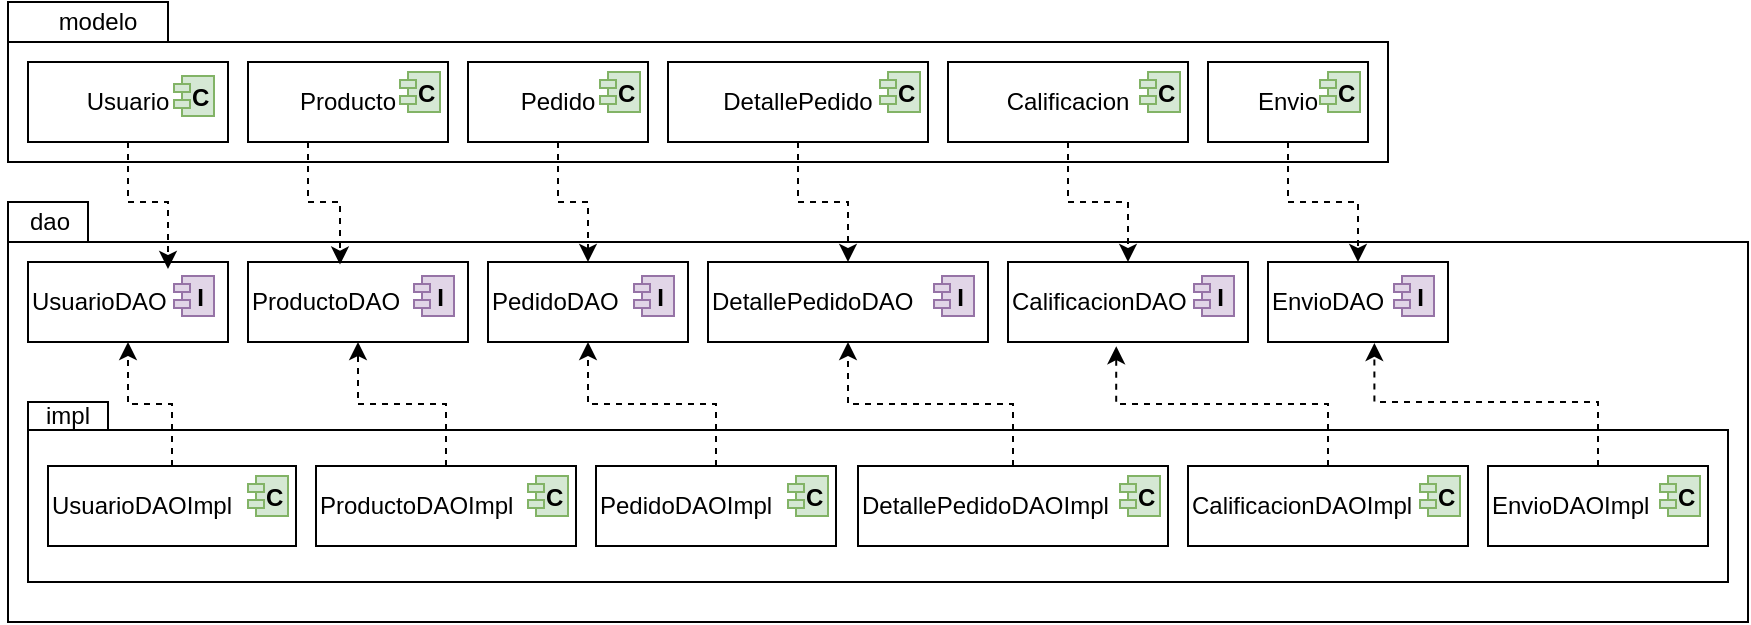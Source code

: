 <mxfile version="27.1.1">
  <diagram name="Page-1" id="5f0bae14-7c28-e335-631c-24af17079c00">
    <mxGraphModel dx="1042" dy="623" grid="1" gridSize="10" guides="1" tooltips="1" connect="1" arrows="1" fold="1" page="1" pageScale="1" pageWidth="1100" pageHeight="850" background="none" math="0" shadow="0">
      <root>
        <mxCell id="0" />
        <mxCell id="1" parent="0" />
        <mxCell id="nEHZYCnmIB39ogrnqSOL-1" value="" style="shape=folder;fontStyle=1;spacingTop=10;tabWidth=80;tabHeight=20;tabPosition=left;html=1;whiteSpace=wrap;" vertex="1" parent="1">
          <mxGeometry x="200" y="150" width="690" height="80" as="geometry" />
        </mxCell>
        <mxCell id="nEHZYCnmIB39ogrnqSOL-2" value="Usuario" style="html=1;dropTarget=0;whiteSpace=wrap;" vertex="1" parent="1">
          <mxGeometry x="210" y="180" width="100" height="40" as="geometry" />
        </mxCell>
        <mxCell id="nEHZYCnmIB39ogrnqSOL-3" value="  C" style="shape=module;jettyWidth=8;jettyHeight=4;fillColor=#d5e8d4;strokeColor=#82b366;fontStyle=1" vertex="1" parent="nEHZYCnmIB39ogrnqSOL-2">
          <mxGeometry x="1" width="20" height="20" relative="1" as="geometry">
            <mxPoint x="-27" y="7" as="offset" />
          </mxGeometry>
        </mxCell>
        <mxCell id="nEHZYCnmIB39ogrnqSOL-4" value="modelo" style="text;strokeColor=none;align=center;fillColor=none;html=1;verticalAlign=middle;whiteSpace=wrap;rounded=0;" vertex="1" parent="1">
          <mxGeometry x="220" y="150" width="50" height="20" as="geometry" />
        </mxCell>
        <mxCell id="nEHZYCnmIB39ogrnqSOL-5" value="Producto" style="html=1;dropTarget=0;whiteSpace=wrap;fontStyle=0" vertex="1" parent="1">
          <mxGeometry x="320" y="180" width="100" height="40" as="geometry" />
        </mxCell>
        <mxCell id="nEHZYCnmIB39ogrnqSOL-6" value="  C" style="shape=module;jettyWidth=8;jettyHeight=4;fontStyle=1;fillColor=#d5e8d4;strokeColor=#82b366;" vertex="1" parent="nEHZYCnmIB39ogrnqSOL-5">
          <mxGeometry x="1" width="20" height="20" relative="1" as="geometry">
            <mxPoint x="-24" y="5" as="offset" />
          </mxGeometry>
        </mxCell>
        <mxCell id="nEHZYCnmIB39ogrnqSOL-7" value="Pedido" style="html=1;dropTarget=0;whiteSpace=wrap;" vertex="1" parent="1">
          <mxGeometry x="430" y="180" width="90" height="40" as="geometry" />
        </mxCell>
        <mxCell id="nEHZYCnmIB39ogrnqSOL-8" value="  C" style="shape=module;jettyWidth=8;jettyHeight=4;fillColor=#d5e8d4;strokeColor=#82b366;fontStyle=1" vertex="1" parent="nEHZYCnmIB39ogrnqSOL-7">
          <mxGeometry x="1" width="20" height="20" relative="1" as="geometry">
            <mxPoint x="-24" y="5" as="offset" />
          </mxGeometry>
        </mxCell>
        <mxCell id="nEHZYCnmIB39ogrnqSOL-9" value="DetallePedido" style="html=1;dropTarget=0;whiteSpace=wrap;" vertex="1" parent="1">
          <mxGeometry x="530" y="180" width="130" height="40" as="geometry" />
        </mxCell>
        <mxCell id="nEHZYCnmIB39ogrnqSOL-10" value="  C" style="shape=module;jettyWidth=8;jettyHeight=4;fontStyle=1;fillColor=#d5e8d4;strokeColor=#82b366;" vertex="1" parent="nEHZYCnmIB39ogrnqSOL-9">
          <mxGeometry x="1" width="20" height="20" relative="1" as="geometry">
            <mxPoint x="-24" y="5" as="offset" />
          </mxGeometry>
        </mxCell>
        <mxCell id="nEHZYCnmIB39ogrnqSOL-11" value="Calificacion" style="html=1;dropTarget=0;whiteSpace=wrap;" vertex="1" parent="1">
          <mxGeometry x="670" y="180" width="120" height="40" as="geometry" />
        </mxCell>
        <mxCell id="nEHZYCnmIB39ogrnqSOL-12" value="  C" style="shape=module;jettyWidth=8;jettyHeight=4;fillColor=#d5e8d4;strokeColor=#82b366;fontStyle=1" vertex="1" parent="nEHZYCnmIB39ogrnqSOL-11">
          <mxGeometry x="1" width="20" height="20" relative="1" as="geometry">
            <mxPoint x="-24" y="5" as="offset" />
          </mxGeometry>
        </mxCell>
        <mxCell id="nEHZYCnmIB39ogrnqSOL-13" value="Envio" style="html=1;dropTarget=0;whiteSpace=wrap;" vertex="1" parent="1">
          <mxGeometry x="800" y="180" width="80" height="40" as="geometry" />
        </mxCell>
        <mxCell id="nEHZYCnmIB39ogrnqSOL-14" value="  C" style="shape=module;jettyWidth=8;jettyHeight=4;fontStyle=1;fillColor=#d5e8d4;strokeColor=#82b366;" vertex="1" parent="nEHZYCnmIB39ogrnqSOL-13">
          <mxGeometry x="1" width="20" height="20" relative="1" as="geometry">
            <mxPoint x="-24" y="5" as="offset" />
          </mxGeometry>
        </mxCell>
        <mxCell id="nEHZYCnmIB39ogrnqSOL-15" value="" style="shape=folder;fontStyle=1;spacingTop=10;tabWidth=40;tabHeight=20;tabPosition=left;html=1;whiteSpace=wrap;" vertex="1" parent="1">
          <mxGeometry x="200" y="250" width="870" height="210" as="geometry" />
        </mxCell>
        <mxCell id="nEHZYCnmIB39ogrnqSOL-16" value="UsuarioDAO" style="html=1;dropTarget=0;whiteSpace=wrap;align=left;" vertex="1" parent="1">
          <mxGeometry x="210" y="280" width="100" height="40" as="geometry" />
        </mxCell>
        <mxCell id="nEHZYCnmIB39ogrnqSOL-17" value="  I" style="shape=module;jettyWidth=8;jettyHeight=4;fontStyle=1;fillColor=#e1d5e7;strokeColor=#9673a6;" vertex="1" parent="nEHZYCnmIB39ogrnqSOL-16">
          <mxGeometry x="1" width="20" height="20" relative="1" as="geometry">
            <mxPoint x="-27" y="7" as="offset" />
          </mxGeometry>
        </mxCell>
        <mxCell id="nEHZYCnmIB39ogrnqSOL-18" value="dao" style="text;strokeColor=none;align=center;fillColor=none;html=1;verticalAlign=middle;whiteSpace=wrap;rounded=0;" vertex="1" parent="1">
          <mxGeometry x="196" y="250" width="50" height="20" as="geometry" />
        </mxCell>
        <mxCell id="nEHZYCnmIB39ogrnqSOL-41" value="" style="shape=folder;fontStyle=1;spacingTop=10;tabWidth=40;tabHeight=14;tabPosition=left;html=1;whiteSpace=wrap;" vertex="1" parent="1">
          <mxGeometry x="210" y="350" width="850" height="90" as="geometry" />
        </mxCell>
        <mxCell id="nEHZYCnmIB39ogrnqSOL-54" style="edgeStyle=orthogonalEdgeStyle;rounded=0;orthogonalLoop=1;jettySize=auto;html=1;entryX=0.5;entryY=1;entryDx=0;entryDy=0;dashed=1;" edge="1" parent="1" source="nEHZYCnmIB39ogrnqSOL-29" target="nEHZYCnmIB39ogrnqSOL-16">
          <mxGeometry relative="1" as="geometry" />
        </mxCell>
        <mxCell id="nEHZYCnmIB39ogrnqSOL-29" value="&lt;span style=&quot;&quot;&gt;UsuarioDAOImpl&lt;/span&gt;" style="html=1;dropTarget=0;whiteSpace=wrap;align=left;" vertex="1" parent="1">
          <mxGeometry x="220" y="382" width="124" height="40" as="geometry" />
        </mxCell>
        <mxCell id="nEHZYCnmIB39ogrnqSOL-30" value="  C" style="shape=module;jettyWidth=8;jettyHeight=4;fontStyle=1;fillColor=#d5e8d4;strokeColor=#82b366;" vertex="1" parent="nEHZYCnmIB39ogrnqSOL-29">
          <mxGeometry x="1" width="20" height="20" relative="1" as="geometry">
            <mxPoint x="-24" y="5" as="offset" />
          </mxGeometry>
        </mxCell>
        <mxCell id="nEHZYCnmIB39ogrnqSOL-31" value="ProductoDAO" style="html=1;dropTarget=0;whiteSpace=wrap;align=left;" vertex="1" parent="1">
          <mxGeometry x="320" y="280" width="110" height="40" as="geometry" />
        </mxCell>
        <mxCell id="nEHZYCnmIB39ogrnqSOL-32" value="  I" style="shape=module;jettyWidth=8;jettyHeight=4;fontStyle=1;fillColor=#e1d5e7;strokeColor=#9673a6;" vertex="1" parent="nEHZYCnmIB39ogrnqSOL-31">
          <mxGeometry x="1" width="20" height="20" relative="1" as="geometry">
            <mxPoint x="-27" y="7" as="offset" />
          </mxGeometry>
        </mxCell>
        <mxCell id="nEHZYCnmIB39ogrnqSOL-33" value="PedidoDAO" style="html=1;dropTarget=0;whiteSpace=wrap;align=left;" vertex="1" parent="1">
          <mxGeometry x="440" y="280" width="100" height="40" as="geometry" />
        </mxCell>
        <mxCell id="nEHZYCnmIB39ogrnqSOL-34" value="  I" style="shape=module;jettyWidth=8;jettyHeight=4;fontStyle=1;fillColor=#e1d5e7;strokeColor=#9673a6;" vertex="1" parent="nEHZYCnmIB39ogrnqSOL-33">
          <mxGeometry x="1" width="20" height="20" relative="1" as="geometry">
            <mxPoint x="-27" y="7" as="offset" />
          </mxGeometry>
        </mxCell>
        <mxCell id="nEHZYCnmIB39ogrnqSOL-35" value="&lt;span style=&quot;text-align: center;&quot;&gt;DetallePedido&lt;/span&gt;DAO" style="html=1;dropTarget=0;whiteSpace=wrap;align=left;" vertex="1" parent="1">
          <mxGeometry x="550" y="280" width="140" height="40" as="geometry" />
        </mxCell>
        <mxCell id="nEHZYCnmIB39ogrnqSOL-36" value="  I" style="shape=module;jettyWidth=8;jettyHeight=4;fontStyle=1;fillColor=#e1d5e7;strokeColor=#9673a6;" vertex="1" parent="nEHZYCnmIB39ogrnqSOL-35">
          <mxGeometry x="1" width="20" height="20" relative="1" as="geometry">
            <mxPoint x="-27" y="7" as="offset" />
          </mxGeometry>
        </mxCell>
        <mxCell id="nEHZYCnmIB39ogrnqSOL-37" value="&lt;span style=&quot;text-align: center;&quot;&gt;Calificacion&lt;/span&gt;DAO" style="html=1;dropTarget=0;whiteSpace=wrap;align=left;" vertex="1" parent="1">
          <mxGeometry x="700" y="280" width="120" height="40" as="geometry" />
        </mxCell>
        <mxCell id="nEHZYCnmIB39ogrnqSOL-38" value="  I" style="shape=module;jettyWidth=8;jettyHeight=4;fontStyle=1;fillColor=#e1d5e7;strokeColor=#9673a6;" vertex="1" parent="nEHZYCnmIB39ogrnqSOL-37">
          <mxGeometry x="1" width="20" height="20" relative="1" as="geometry">
            <mxPoint x="-27" y="7" as="offset" />
          </mxGeometry>
        </mxCell>
        <mxCell id="nEHZYCnmIB39ogrnqSOL-39" value="&lt;span style=&quot;text-align: center;&quot;&gt;Envio&lt;/span&gt;DAO" style="html=1;dropTarget=0;whiteSpace=wrap;align=left;" vertex="1" parent="1">
          <mxGeometry x="830" y="280" width="90" height="40" as="geometry" />
        </mxCell>
        <mxCell id="nEHZYCnmIB39ogrnqSOL-40" value="  I" style="shape=module;jettyWidth=8;jettyHeight=4;fontStyle=1;fillColor=#e1d5e7;strokeColor=#9673a6;" vertex="1" parent="nEHZYCnmIB39ogrnqSOL-39">
          <mxGeometry x="1" width="20" height="20" relative="1" as="geometry">
            <mxPoint x="-27" y="7" as="offset" />
          </mxGeometry>
        </mxCell>
        <mxCell id="nEHZYCnmIB39ogrnqSOL-42" value="impl" style="text;strokeColor=none;align=center;fillColor=none;html=1;verticalAlign=middle;whiteSpace=wrap;rounded=0;" vertex="1" parent="1">
          <mxGeometry x="210" y="347" width="40" height="20" as="geometry" />
        </mxCell>
        <mxCell id="nEHZYCnmIB39ogrnqSOL-58" style="edgeStyle=orthogonalEdgeStyle;rounded=0;orthogonalLoop=1;jettySize=auto;html=1;entryX=0.5;entryY=1;entryDx=0;entryDy=0;dashed=1;" edge="1" parent="1" source="nEHZYCnmIB39ogrnqSOL-43" target="nEHZYCnmIB39ogrnqSOL-31">
          <mxGeometry relative="1" as="geometry" />
        </mxCell>
        <mxCell id="nEHZYCnmIB39ogrnqSOL-43" value="ProductoDAO&lt;span style=&quot;&quot;&gt;Impl&lt;/span&gt;" style="html=1;dropTarget=0;whiteSpace=wrap;align=left;" vertex="1" parent="1">
          <mxGeometry x="354" y="382" width="130" height="40" as="geometry" />
        </mxCell>
        <mxCell id="nEHZYCnmIB39ogrnqSOL-44" value="  C" style="shape=module;jettyWidth=8;jettyHeight=4;fontStyle=1;fillColor=#d5e8d4;strokeColor=#82b366;" vertex="1" parent="nEHZYCnmIB39ogrnqSOL-43">
          <mxGeometry x="1" width="20" height="20" relative="1" as="geometry">
            <mxPoint x="-24" y="5" as="offset" />
          </mxGeometry>
        </mxCell>
        <mxCell id="nEHZYCnmIB39ogrnqSOL-59" style="edgeStyle=orthogonalEdgeStyle;rounded=0;orthogonalLoop=1;jettySize=auto;html=1;entryX=0.5;entryY=1;entryDx=0;entryDy=0;dashed=1;" edge="1" parent="1" source="nEHZYCnmIB39ogrnqSOL-45" target="nEHZYCnmIB39ogrnqSOL-33">
          <mxGeometry relative="1" as="geometry" />
        </mxCell>
        <mxCell id="nEHZYCnmIB39ogrnqSOL-45" value="&lt;span style=&quot;text-align: center;&quot;&gt;Pedido&lt;/span&gt;DAO&lt;span style=&quot;&quot;&gt;Impl&lt;/span&gt;" style="html=1;dropTarget=0;whiteSpace=wrap;align=left;" vertex="1" parent="1">
          <mxGeometry x="494" y="382" width="120" height="40" as="geometry" />
        </mxCell>
        <mxCell id="nEHZYCnmIB39ogrnqSOL-46" value="  C" style="shape=module;jettyWidth=8;jettyHeight=4;fontStyle=1;fillColor=#d5e8d4;strokeColor=#82b366;" vertex="1" parent="nEHZYCnmIB39ogrnqSOL-45">
          <mxGeometry x="1" width="20" height="20" relative="1" as="geometry">
            <mxPoint x="-24" y="5" as="offset" />
          </mxGeometry>
        </mxCell>
        <mxCell id="nEHZYCnmIB39ogrnqSOL-60" style="edgeStyle=orthogonalEdgeStyle;rounded=0;orthogonalLoop=1;jettySize=auto;html=1;entryX=0.5;entryY=1;entryDx=0;entryDy=0;dashed=1;" edge="1" parent="1" source="nEHZYCnmIB39ogrnqSOL-47" target="nEHZYCnmIB39ogrnqSOL-35">
          <mxGeometry relative="1" as="geometry" />
        </mxCell>
        <mxCell id="nEHZYCnmIB39ogrnqSOL-47" value="&lt;span style=&quot;text-align: center;&quot;&gt;DetallePedido&lt;/span&gt;DAO&lt;span style=&quot;&quot;&gt;Impl&lt;/span&gt;" style="html=1;dropTarget=0;whiteSpace=wrap;align=left;" vertex="1" parent="1">
          <mxGeometry x="625" y="382" width="155" height="40" as="geometry" />
        </mxCell>
        <mxCell id="nEHZYCnmIB39ogrnqSOL-48" value="  C" style="shape=module;jettyWidth=8;jettyHeight=4;fontStyle=1;fillColor=#d5e8d4;strokeColor=#82b366;" vertex="1" parent="nEHZYCnmIB39ogrnqSOL-47">
          <mxGeometry x="1" width="20" height="20" relative="1" as="geometry">
            <mxPoint x="-24" y="5" as="offset" />
          </mxGeometry>
        </mxCell>
        <mxCell id="nEHZYCnmIB39ogrnqSOL-49" value="&lt;span style=&quot;text-align: center;&quot;&gt;Calificacion&lt;/span&gt;DAO&lt;span style=&quot;&quot;&gt;Impl&lt;/span&gt;" style="html=1;dropTarget=0;whiteSpace=wrap;align=left;" vertex="1" parent="1">
          <mxGeometry x="790" y="382" width="140" height="40" as="geometry" />
        </mxCell>
        <mxCell id="nEHZYCnmIB39ogrnqSOL-50" value="  C" style="shape=module;jettyWidth=8;jettyHeight=4;fontStyle=1;fillColor=#d5e8d4;strokeColor=#82b366;" vertex="1" parent="nEHZYCnmIB39ogrnqSOL-49">
          <mxGeometry x="1" width="20" height="20" relative="1" as="geometry">
            <mxPoint x="-24" y="5" as="offset" />
          </mxGeometry>
        </mxCell>
        <mxCell id="nEHZYCnmIB39ogrnqSOL-51" value="&lt;span style=&quot;text-align: center;&quot;&gt;Envio&lt;/span&gt;DAO&lt;span style=&quot;&quot;&gt;Impl&lt;/span&gt;" style="html=1;dropTarget=0;whiteSpace=wrap;align=left;" vertex="1" parent="1">
          <mxGeometry x="940" y="382" width="110" height="40" as="geometry" />
        </mxCell>
        <mxCell id="nEHZYCnmIB39ogrnqSOL-52" value="  C" style="shape=module;jettyWidth=8;jettyHeight=4;fontStyle=1;fillColor=#d5e8d4;strokeColor=#82b366;" vertex="1" parent="nEHZYCnmIB39ogrnqSOL-51">
          <mxGeometry x="1" width="20" height="20" relative="1" as="geometry">
            <mxPoint x="-24" y="5" as="offset" />
          </mxGeometry>
        </mxCell>
        <mxCell id="nEHZYCnmIB39ogrnqSOL-53" style="edgeStyle=orthogonalEdgeStyle;rounded=0;orthogonalLoop=1;jettySize=auto;html=1;exitX=0.5;exitY=1;exitDx=0;exitDy=0;entryX=0.707;entryY=0.088;entryDx=0;entryDy=0;entryPerimeter=0;dashed=1;" edge="1" parent="1" source="nEHZYCnmIB39ogrnqSOL-2" target="nEHZYCnmIB39ogrnqSOL-16">
          <mxGeometry relative="1" as="geometry">
            <Array as="points">
              <mxPoint x="260" y="250" />
              <mxPoint x="280" y="250" />
              <mxPoint x="280" y="284" />
            </Array>
          </mxGeometry>
        </mxCell>
        <mxCell id="nEHZYCnmIB39ogrnqSOL-55" style="edgeStyle=orthogonalEdgeStyle;rounded=0;orthogonalLoop=1;jettySize=auto;html=1;entryX=0.415;entryY=0.033;entryDx=0;entryDy=0;entryPerimeter=0;dashed=1;" edge="1" parent="1" source="nEHZYCnmIB39ogrnqSOL-5" target="nEHZYCnmIB39ogrnqSOL-31">
          <mxGeometry relative="1" as="geometry">
            <Array as="points">
              <mxPoint x="350" y="250" />
              <mxPoint x="366" y="250" />
              <mxPoint x="366" y="281" />
            </Array>
          </mxGeometry>
        </mxCell>
        <mxCell id="nEHZYCnmIB39ogrnqSOL-56" style="edgeStyle=orthogonalEdgeStyle;rounded=0;orthogonalLoop=1;jettySize=auto;html=1;entryX=0.5;entryY=0;entryDx=0;entryDy=0;dashed=1;" edge="1" parent="1" source="nEHZYCnmIB39ogrnqSOL-7" target="nEHZYCnmIB39ogrnqSOL-33">
          <mxGeometry relative="1" as="geometry" />
        </mxCell>
        <mxCell id="nEHZYCnmIB39ogrnqSOL-57" style="edgeStyle=orthogonalEdgeStyle;rounded=0;orthogonalLoop=1;jettySize=auto;html=1;dashed=1;" edge="1" parent="1" source="nEHZYCnmIB39ogrnqSOL-9" target="nEHZYCnmIB39ogrnqSOL-35">
          <mxGeometry relative="1" as="geometry" />
        </mxCell>
        <mxCell id="nEHZYCnmIB39ogrnqSOL-61" style="edgeStyle=orthogonalEdgeStyle;rounded=0;orthogonalLoop=1;jettySize=auto;html=1;entryX=0.451;entryY=1.053;entryDx=0;entryDy=0;entryPerimeter=0;dashed=1;" edge="1" parent="1" source="nEHZYCnmIB39ogrnqSOL-49" target="nEHZYCnmIB39ogrnqSOL-37">
          <mxGeometry relative="1" as="geometry" />
        </mxCell>
        <mxCell id="nEHZYCnmIB39ogrnqSOL-62" style="edgeStyle=orthogonalEdgeStyle;rounded=0;orthogonalLoop=1;jettySize=auto;html=1;entryX=0.591;entryY=1.012;entryDx=0;entryDy=0;entryPerimeter=0;dashed=1;" edge="1" parent="1" source="nEHZYCnmIB39ogrnqSOL-51" target="nEHZYCnmIB39ogrnqSOL-39">
          <mxGeometry relative="1" as="geometry">
            <Array as="points">
              <mxPoint x="995" y="350" />
              <mxPoint x="883" y="350" />
            </Array>
          </mxGeometry>
        </mxCell>
        <mxCell id="nEHZYCnmIB39ogrnqSOL-63" style="edgeStyle=orthogonalEdgeStyle;rounded=0;orthogonalLoop=1;jettySize=auto;html=1;dashed=1;" edge="1" parent="1" source="nEHZYCnmIB39ogrnqSOL-11" target="nEHZYCnmIB39ogrnqSOL-37">
          <mxGeometry relative="1" as="geometry" />
        </mxCell>
        <mxCell id="nEHZYCnmIB39ogrnqSOL-64" style="edgeStyle=orthogonalEdgeStyle;rounded=0;orthogonalLoop=1;jettySize=auto;html=1;dashed=1;" edge="1" parent="1" source="nEHZYCnmIB39ogrnqSOL-13" target="nEHZYCnmIB39ogrnqSOL-39">
          <mxGeometry relative="1" as="geometry" />
        </mxCell>
      </root>
    </mxGraphModel>
  </diagram>
</mxfile>
